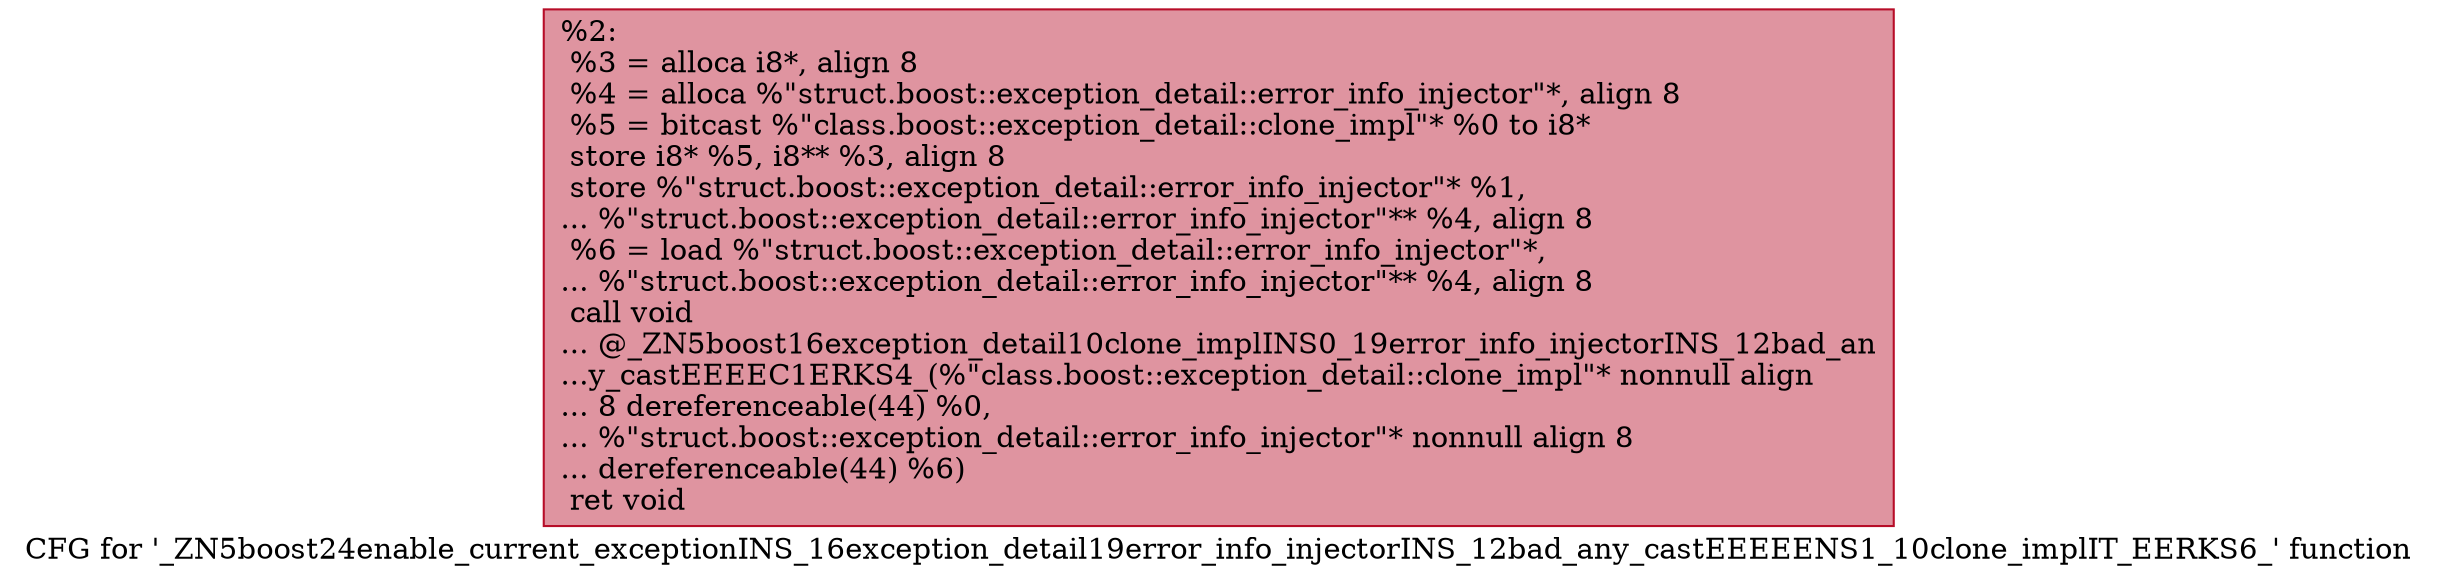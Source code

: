 digraph "CFG for '_ZN5boost24enable_current_exceptionINS_16exception_detail19error_info_injectorINS_12bad_any_castEEEEENS1_10clone_implIT_EERKS6_' function" {
	label="CFG for '_ZN5boost24enable_current_exceptionINS_16exception_detail19error_info_injectorINS_12bad_any_castEEEEENS1_10clone_implIT_EERKS6_' function";

	Node0x55aa9bb85f20 [shape=record,color="#b70d28ff", style=filled, fillcolor="#b70d2870",label="{%2:\l  %3 = alloca i8*, align 8\l  %4 = alloca %\"struct.boost::exception_detail::error_info_injector\"*, align 8\l  %5 = bitcast %\"class.boost::exception_detail::clone_impl\"* %0 to i8*\l  store i8* %5, i8** %3, align 8\l  store %\"struct.boost::exception_detail::error_info_injector\"* %1,\l... %\"struct.boost::exception_detail::error_info_injector\"** %4, align 8\l  %6 = load %\"struct.boost::exception_detail::error_info_injector\"*,\l... %\"struct.boost::exception_detail::error_info_injector\"** %4, align 8\l  call void\l... @_ZN5boost16exception_detail10clone_implINS0_19error_info_injectorINS_12bad_an\l...y_castEEEEC1ERKS4_(%\"class.boost::exception_detail::clone_impl\"* nonnull align\l... 8 dereferenceable(44) %0,\l... %\"struct.boost::exception_detail::error_info_injector\"* nonnull align 8\l... dereferenceable(44) %6)\l  ret void\l}"];
}
